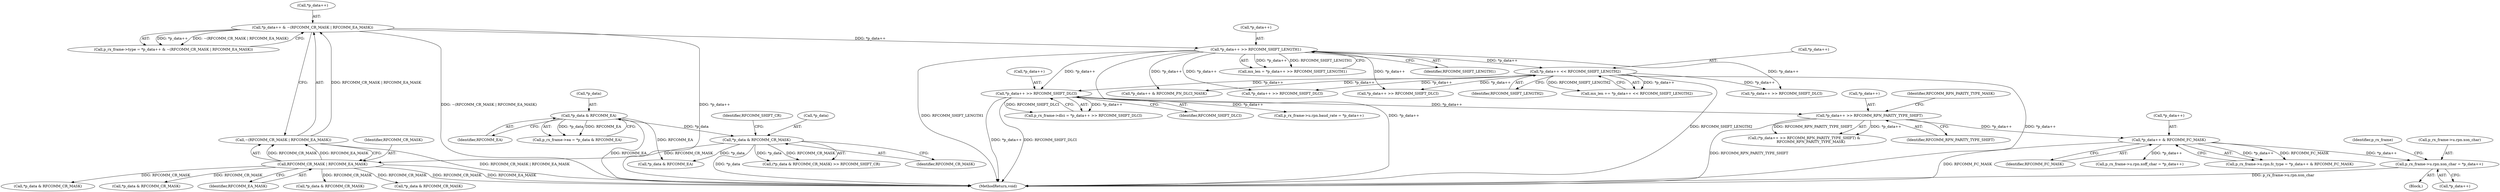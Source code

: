 digraph "0_Android_92a7bf8c44a236607c146240f3c0adc1ae01fedf@pointer" {
"1000885" [label="(Call,p_rx_frame->u.rpn.xon_char = *p_data++)"];
"1000880" [label="(Call,*p_data++ & RFCOMM_FC_MASK)"];
"1000866" [label="(Call,*p_data++ >> RFCOMM_RPN_PARITY_TYPE_SHIFT)"];
"1000757" [label="(Call,*p_data++ >> RFCOMM_SHIFT_DLCI)"];
"1000228" [label="(Call,*p_data++ >> RFCOMM_SHIFT_LENGTH1)"];
"1000172" [label="(Call,*p_data++ & ~(RFCOMM_CR_MASK | RFCOMM_EA_MASK))"];
"1000176" [label="(Call,~(RFCOMM_CR_MASK | RFCOMM_EA_MASK))"];
"1000177" [label="(Call,RFCOMM_CR_MASK | RFCOMM_EA_MASK)"];
"1000163" [label="(Call,*p_data & RFCOMM_CR_MASK)"];
"1000154" [label="(Call,*p_data & RFCOMM_EA)"];
"1000256" [label="(Call,*p_data++ << RFCOMM_SHIFT_LENGTH2)"];
"1000179" [label="(Identifier,RFCOMM_EA_MASK)"];
"1000173" [label="(Call,*p_data++)"];
"1000580" [label="(Call,*p_data++ >> RFCOMM_SHIFT_DLCI)"];
"1000163" [label="(Call,*p_data & RFCOMM_CR_MASK)"];
"1000571" [label="(Call,*p_data & RFCOMM_CR_MASK)"];
"1000865" [label="(Call,(*p_data++ >> RFCOMM_RPN_PARITY_TYPE_SHIFT) &\n            RFCOMM_RPN_PARITY_TYPE_MASK)"];
"1000866" [label="(Call,*p_data++ >> RFCOMM_RPN_PARITY_TYPE_SHIFT)"];
"1000322" [label="(Call,*p_data++ & RFCOMM_PN_DLCI_MASK)"];
"1000168" [label="(Call,p_rx_frame->type = *p_data++ & ~(RFCOMM_CR_MASK | RFCOMM_EA_MASK))"];
"1000761" [label="(Identifier,RFCOMM_SHIFT_DLCI)"];
"1000229" [label="(Call,*p_data++)"];
"1000177" [label="(Call,RFCOMM_CR_MASK | RFCOMM_EA_MASK)"];
"1000867" [label="(Call,*p_data++)"];
"1000254" [label="(Call,mx_len += *p_data++ << RFCOMM_SHIFT_LENGTH2)"];
"1000260" [label="(Identifier,RFCOMM_SHIFT_LENGTH2)"];
"1000748" [label="(Call,*p_data & RFCOMM_CR_MASK)"];
"1000222" [label="(Call,*p_data & RFCOMM_EA)"];
"1000880" [label="(Call,*p_data++ & RFCOMM_FC_MASK)"];
"1000157" [label="(Identifier,RFCOMM_EA)"];
"1000884" [label="(Identifier,RFCOMM_FC_MASK)"];
"1000753" [label="(Call,p_rx_frame->dlci = *p_data++ >> RFCOMM_SHIFT_DLCI)"];
"1000757" [label="(Call,*p_data++ >> RFCOMM_SHIFT_DLCI)"];
"1000154" [label="(Call,*p_data & RFCOMM_EA)"];
"1000232" [label="(Identifier,RFCOMM_SHIFT_LENGTH1)"];
"1000162" [label="(Call,(*p_data & RFCOMM_CR_MASK) >> RFCOMM_SHIFT_CR)"];
"1000257" [label="(Call,*p_data++)"];
"1000228" [label="(Call,*p_data++ >> RFCOMM_SHIFT_LENGTH1)"];
"1000718" [label="(Call,*p_data++ >> RFCOMM_SHIFT_DLCI)"];
"1000176" [label="(Call,~(RFCOMM_CR_MASK | RFCOMM_EA_MASK))"];
"1000896" [label="(Call,p_rx_frame->u.rpn.xoff_char = *p_data++)"];
"1000964" [label="(Call,*p_data++ >> RFCOMM_SHIFT_DLCI)"];
"1000150" [label="(Call,p_rx_frame->ea = *p_data & RFCOMM_EA)"];
"1000256" [label="(Call,*p_data++ << RFCOMM_SHIFT_LENGTH2)"];
"1000900" [label="(Identifier,p_rx_frame)"];
"1000893" [label="(Call,*p_data++)"];
"1001015" [label="(MethodReturn,void)"];
"1000758" [label="(Call,*p_data++)"];
"1000226" [label="(Call,mx_len = *p_data++ >> RFCOMM_SHIFT_LENGTH1)"];
"1000871" [label="(Identifier,RFCOMM_RPN_PARITY_TYPE_MASK)"];
"1000804" [label="(Call,p_rx_frame->u.rpn.baud_rate = *p_data++)"];
"1000803" [label="(Block,)"];
"1000172" [label="(Call,*p_data++ & ~(RFCOMM_CR_MASK | RFCOMM_EA_MASK))"];
"1000705" [label="(Call,*p_data & RFCOMM_CR_MASK)"];
"1000155" [label="(Call,*p_data)"];
"1000881" [label="(Call,*p_data++)"];
"1000885" [label="(Call,p_rx_frame->u.rpn.xon_char = *p_data++)"];
"1000886" [label="(Call,p_rx_frame->u.rpn.xon_char)"];
"1000955" [label="(Call,*p_data & RFCOMM_CR_MASK)"];
"1000166" [label="(Identifier,RFCOMM_CR_MASK)"];
"1000872" [label="(Call,p_rx_frame->u.rpn.fc_type = *p_data++ & RFCOMM_FC_MASK)"];
"1000167" [label="(Identifier,RFCOMM_SHIFT_CR)"];
"1000164" [label="(Call,*p_data)"];
"1000870" [label="(Identifier,RFCOMM_RPN_PARITY_TYPE_SHIFT)"];
"1000178" [label="(Identifier,RFCOMM_CR_MASK)"];
"1000885" -> "1000803"  [label="AST: "];
"1000885" -> "1000893"  [label="CFG: "];
"1000886" -> "1000885"  [label="AST: "];
"1000893" -> "1000885"  [label="AST: "];
"1000900" -> "1000885"  [label="CFG: "];
"1000885" -> "1001015"  [label="DDG: p_rx_frame->u.rpn.xon_char"];
"1000880" -> "1000885"  [label="DDG: *p_data++"];
"1000880" -> "1000872"  [label="AST: "];
"1000880" -> "1000884"  [label="CFG: "];
"1000881" -> "1000880"  [label="AST: "];
"1000884" -> "1000880"  [label="AST: "];
"1000872" -> "1000880"  [label="CFG: "];
"1000880" -> "1001015"  [label="DDG: RFCOMM_FC_MASK"];
"1000880" -> "1000872"  [label="DDG: *p_data++"];
"1000880" -> "1000872"  [label="DDG: RFCOMM_FC_MASK"];
"1000866" -> "1000880"  [label="DDG: *p_data++"];
"1000880" -> "1000896"  [label="DDG: *p_data++"];
"1000866" -> "1000865"  [label="AST: "];
"1000866" -> "1000870"  [label="CFG: "];
"1000867" -> "1000866"  [label="AST: "];
"1000870" -> "1000866"  [label="AST: "];
"1000871" -> "1000866"  [label="CFG: "];
"1000866" -> "1001015"  [label="DDG: RFCOMM_RPN_PARITY_TYPE_SHIFT"];
"1000866" -> "1000865"  [label="DDG: *p_data++"];
"1000866" -> "1000865"  [label="DDG: RFCOMM_RPN_PARITY_TYPE_SHIFT"];
"1000757" -> "1000866"  [label="DDG: *p_data++"];
"1000757" -> "1000753"  [label="AST: "];
"1000757" -> "1000761"  [label="CFG: "];
"1000758" -> "1000757"  [label="AST: "];
"1000761" -> "1000757"  [label="AST: "];
"1000753" -> "1000757"  [label="CFG: "];
"1000757" -> "1001015"  [label="DDG: *p_data++"];
"1000757" -> "1001015"  [label="DDG: RFCOMM_SHIFT_DLCI"];
"1000757" -> "1000753"  [label="DDG: *p_data++"];
"1000757" -> "1000753"  [label="DDG: RFCOMM_SHIFT_DLCI"];
"1000228" -> "1000757"  [label="DDG: *p_data++"];
"1000256" -> "1000757"  [label="DDG: *p_data++"];
"1000757" -> "1000804"  [label="DDG: *p_data++"];
"1000228" -> "1000226"  [label="AST: "];
"1000228" -> "1000232"  [label="CFG: "];
"1000229" -> "1000228"  [label="AST: "];
"1000232" -> "1000228"  [label="AST: "];
"1000226" -> "1000228"  [label="CFG: "];
"1000228" -> "1001015"  [label="DDG: *p_data++"];
"1000228" -> "1001015"  [label="DDG: RFCOMM_SHIFT_LENGTH1"];
"1000228" -> "1000226"  [label="DDG: *p_data++"];
"1000228" -> "1000226"  [label="DDG: RFCOMM_SHIFT_LENGTH1"];
"1000172" -> "1000228"  [label="DDG: *p_data++"];
"1000228" -> "1000256"  [label="DDG: *p_data++"];
"1000228" -> "1000322"  [label="DDG: *p_data++"];
"1000228" -> "1000580"  [label="DDG: *p_data++"];
"1000228" -> "1000718"  [label="DDG: *p_data++"];
"1000228" -> "1000964"  [label="DDG: *p_data++"];
"1000172" -> "1000168"  [label="AST: "];
"1000172" -> "1000176"  [label="CFG: "];
"1000173" -> "1000172"  [label="AST: "];
"1000176" -> "1000172"  [label="AST: "];
"1000168" -> "1000172"  [label="CFG: "];
"1000172" -> "1001015"  [label="DDG: ~(RFCOMM_CR_MASK | RFCOMM_EA_MASK)"];
"1000172" -> "1001015"  [label="DDG: *p_data++"];
"1000172" -> "1000168"  [label="DDG: *p_data++"];
"1000172" -> "1000168"  [label="DDG: ~(RFCOMM_CR_MASK | RFCOMM_EA_MASK)"];
"1000176" -> "1000172"  [label="DDG: RFCOMM_CR_MASK | RFCOMM_EA_MASK"];
"1000176" -> "1000177"  [label="CFG: "];
"1000177" -> "1000176"  [label="AST: "];
"1000176" -> "1001015"  [label="DDG: RFCOMM_CR_MASK | RFCOMM_EA_MASK"];
"1000177" -> "1000176"  [label="DDG: RFCOMM_CR_MASK"];
"1000177" -> "1000176"  [label="DDG: RFCOMM_EA_MASK"];
"1000177" -> "1000179"  [label="CFG: "];
"1000178" -> "1000177"  [label="AST: "];
"1000179" -> "1000177"  [label="AST: "];
"1000177" -> "1001015"  [label="DDG: RFCOMM_CR_MASK"];
"1000177" -> "1001015"  [label="DDG: RFCOMM_EA_MASK"];
"1000163" -> "1000177"  [label="DDG: RFCOMM_CR_MASK"];
"1000177" -> "1000571"  [label="DDG: RFCOMM_CR_MASK"];
"1000177" -> "1000705"  [label="DDG: RFCOMM_CR_MASK"];
"1000177" -> "1000748"  [label="DDG: RFCOMM_CR_MASK"];
"1000177" -> "1000955"  [label="DDG: RFCOMM_CR_MASK"];
"1000163" -> "1000162"  [label="AST: "];
"1000163" -> "1000166"  [label="CFG: "];
"1000164" -> "1000163"  [label="AST: "];
"1000166" -> "1000163"  [label="AST: "];
"1000167" -> "1000163"  [label="CFG: "];
"1000163" -> "1001015"  [label="DDG: *p_data"];
"1000163" -> "1000162"  [label="DDG: *p_data"];
"1000163" -> "1000162"  [label="DDG: RFCOMM_CR_MASK"];
"1000154" -> "1000163"  [label="DDG: *p_data"];
"1000163" -> "1000222"  [label="DDG: *p_data"];
"1000154" -> "1000150"  [label="AST: "];
"1000154" -> "1000157"  [label="CFG: "];
"1000155" -> "1000154"  [label="AST: "];
"1000157" -> "1000154"  [label="AST: "];
"1000150" -> "1000154"  [label="CFG: "];
"1000154" -> "1001015"  [label="DDG: RFCOMM_EA"];
"1000154" -> "1000150"  [label="DDG: *p_data"];
"1000154" -> "1000150"  [label="DDG: RFCOMM_EA"];
"1000154" -> "1000222"  [label="DDG: RFCOMM_EA"];
"1000256" -> "1000254"  [label="AST: "];
"1000256" -> "1000260"  [label="CFG: "];
"1000257" -> "1000256"  [label="AST: "];
"1000260" -> "1000256"  [label="AST: "];
"1000254" -> "1000256"  [label="CFG: "];
"1000256" -> "1001015"  [label="DDG: RFCOMM_SHIFT_LENGTH2"];
"1000256" -> "1001015"  [label="DDG: *p_data++"];
"1000256" -> "1000254"  [label="DDG: *p_data++"];
"1000256" -> "1000254"  [label="DDG: RFCOMM_SHIFT_LENGTH2"];
"1000256" -> "1000322"  [label="DDG: *p_data++"];
"1000256" -> "1000580"  [label="DDG: *p_data++"];
"1000256" -> "1000718"  [label="DDG: *p_data++"];
"1000256" -> "1000964"  [label="DDG: *p_data++"];
}
